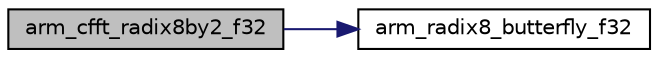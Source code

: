 digraph "arm_cfft_radix8by2_f32"
{
  edge [fontname="Helvetica",fontsize="10",labelfontname="Helvetica",labelfontsize="10"];
  node [fontname="Helvetica",fontsize="10",shape=record];
  rankdir="LR";
  Node4 [label="arm_cfft_radix8by2_f32",height=0.2,width=0.4,color="black", fillcolor="grey75", style="filled", fontcolor="black"];
  Node4 -> Node5 [color="midnightblue",fontsize="10",style="solid",fontname="Helvetica"];
  Node5 [label="arm_radix8_butterfly_f32",height=0.2,width=0.4,color="black", fillcolor="white", style="filled",URL="$arm__cfft__f32_8c.html#a72350c6eaa1eef8796ab43c1497c6b9c"];
}
